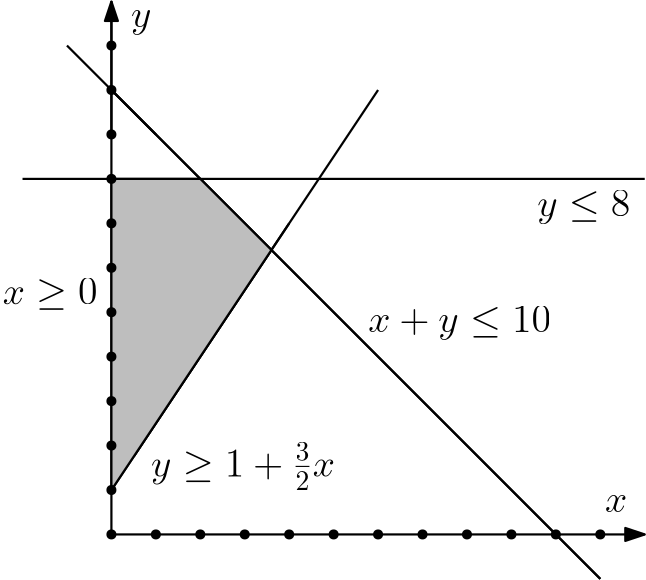 <?xml version="1.0"?>
<!DOCTYPE ipe SYSTEM "ipe.dtd">
<ipe version="70206" creator="Ipe 7.2.7">
<info created="D:20180706135231" modified="D:20180706135636"/>
<ipestyle name="basic">
<symbol name="arrow/arc(spx)">
<path stroke="sym-stroke" fill="sym-stroke" pen="sym-pen">
0 0 m
-1 0.333 l
-1 -0.333 l
h
</path>
</symbol>
<symbol name="arrow/farc(spx)">
<path stroke="sym-stroke" fill="white" pen="sym-pen">
0 0 m
-1 0.333 l
-1 -0.333 l
h
</path>
</symbol>
<symbol name="arrow/ptarc(spx)">
<path stroke="sym-stroke" fill="sym-stroke" pen="sym-pen">
0 0 m
-1 0.333 l
-0.8 0 l
-1 -0.333 l
h
</path>
</symbol>
<symbol name="arrow/fptarc(spx)">
<path stroke="sym-stroke" fill="white" pen="sym-pen">
0 0 m
-1 0.333 l
-0.8 0 l
-1 -0.333 l
h
</path>
</symbol>
<symbol name="mark/circle(sx)" transformations="translations">
<path fill="sym-stroke">
0.6 0 0 0.6 0 0 e
0.4 0 0 0.4 0 0 e
</path>
</symbol>
<symbol name="mark/disk(sx)" transformations="translations">
<path fill="sym-stroke">
0.6 0 0 0.6 0 0 e
</path>
</symbol>
<symbol name="mark/fdisk(sfx)" transformations="translations">
<group>
<path fill="sym-fill">
0.5 0 0 0.5 0 0 e
</path>
<path fill="sym-stroke" fillrule="eofill">
0.6 0 0 0.6 0 0 e
0.4 0 0 0.4 0 0 e
</path>
</group>
</symbol>
<symbol name="mark/box(sx)" transformations="translations">
<path fill="sym-stroke" fillrule="eofill">
-0.6 -0.6 m
0.6 -0.6 l
0.6 0.6 l
-0.6 0.6 l
h
-0.4 -0.4 m
0.4 -0.4 l
0.4 0.4 l
-0.4 0.4 l
h
</path>
</symbol>
<symbol name="mark/square(sx)" transformations="translations">
<path fill="sym-stroke">
-0.6 -0.6 m
0.6 -0.6 l
0.6 0.6 l
-0.6 0.6 l
h
</path>
</symbol>
<symbol name="mark/fsquare(sfx)" transformations="translations">
<group>
<path fill="sym-fill">
-0.5 -0.5 m
0.5 -0.5 l
0.5 0.5 l
-0.5 0.5 l
h
</path>
<path fill="sym-stroke" fillrule="eofill">
-0.6 -0.6 m
0.6 -0.6 l
0.6 0.6 l
-0.6 0.6 l
h
-0.4 -0.4 m
0.4 -0.4 l
0.4 0.4 l
-0.4 0.4 l
h
</path>
</group>
</symbol>
<symbol name="mark/cross(sx)" transformations="translations">
<group>
<path fill="sym-stroke">
-0.43 -0.57 m
0.57 0.43 l
0.43 0.57 l
-0.57 -0.43 l
h
</path>
<path fill="sym-stroke">
-0.43 0.57 m
0.57 -0.43 l
0.43 -0.57 l
-0.57 0.43 l
h
</path>
</group>
</symbol>
<symbol name="arrow/fnormal(spx)">
<path stroke="sym-stroke" fill="white" pen="sym-pen">
0 0 m
-1 0.333 l
-1 -0.333 l
h
</path>
</symbol>
<symbol name="arrow/pointed(spx)">
<path stroke="sym-stroke" fill="sym-stroke" pen="sym-pen">
0 0 m
-1 0.333 l
-0.8 0 l
-1 -0.333 l
h
</path>
</symbol>
<symbol name="arrow/fpointed(spx)">
<path stroke="sym-stroke" fill="white" pen="sym-pen">
0 0 m
-1 0.333 l
-0.8 0 l
-1 -0.333 l
h
</path>
</symbol>
<symbol name="arrow/linear(spx)">
<path stroke="sym-stroke" pen="sym-pen">
-1 0.333 m
0 0 l
-1 -0.333 l
</path>
</symbol>
<symbol name="arrow/fdouble(spx)">
<path stroke="sym-stroke" fill="white" pen="sym-pen">
0 0 m
-1 0.333 l
-1 -0.333 l
h
-1 0 m
-2 0.333 l
-2 -0.333 l
h
</path>
</symbol>
<symbol name="arrow/double(spx)">
<path stroke="sym-stroke" fill="sym-stroke" pen="sym-pen">
0 0 m
-1 0.333 l
-1 -0.333 l
h
-1 0 m
-2 0.333 l
-2 -0.333 l
h
</path>
</symbol>
<pen name="heavier" value="0.8"/>
<pen name="fat" value="1.2"/>
<pen name="ultrafat" value="2"/>
<symbolsize name="large" value="5"/>
<symbolsize name="small" value="2"/>
<symbolsize name="tiny" value="1.1"/>
<arrowsize name="large" value="10"/>
<arrowsize name="small" value="5"/>
<arrowsize name="tiny" value="3"/>
<color name="red" value="1 0 0"/>
<color name="green" value="0 1 0"/>
<color name="blue" value="0 0 1"/>
<color name="yellow" value="1 1 0"/>
<color name="orange" value="1 0.647 0"/>
<color name="gold" value="1 0.843 0"/>
<color name="purple" value="0.627 0.125 0.941"/>
<color name="gray" value="0.745"/>
<color name="brown" value="0.647 0.165 0.165"/>
<color name="navy" value="0 0 0.502"/>
<color name="pink" value="1 0.753 0.796"/>
<color name="seagreen" value="0.18 0.545 0.341"/>
<color name="turquoise" value="0.251 0.878 0.816"/>
<color name="violet" value="0.933 0.51 0.933"/>
<color name="darkblue" value="0 0 0.545"/>
<color name="darkcyan" value="0 0.545 0.545"/>
<color name="darkgray" value="0.663"/>
<color name="darkgreen" value="0 0.392 0"/>
<color name="darkmagenta" value="0.545 0 0.545"/>
<color name="darkorange" value="1 0.549 0"/>
<color name="darkred" value="0.545 0 0"/>
<color name="lightblue" value="0.678 0.847 0.902"/>
<color name="lightcyan" value="0.878 1 1"/>
<color name="lightgray" value="0.827"/>
<color name="lightgreen" value="0.565 0.933 0.565"/>
<color name="lightyellow" value="1 1 0.878"/>
<dashstyle name="dashed" value="[4] 0"/>
<dashstyle name="dotted" value="[1 3] 0"/>
<dashstyle name="dash dotted" value="[4 2 1 2] 0"/>
<dashstyle name="dash dot dotted" value="[4 2 1 2 1 2] 0"/>
<textsize name="large" value="\large"/>
<textsize name="Large" value="\Large"/>
<textsize name="LARGE" value="\LARGE"/>
<textsize name="huge" value="\huge"/>
<textsize name="Huge" value="\Huge"/>
<textsize name="small" value="\small"/>
<textsize name="footnote" value="\footnotesize"/>
<textsize name="tiny" value="\tiny"/>
<textstyle name="center" begin="\begin{center}" end="\end{center}"/>
<textstyle name="itemize" begin="\begin{itemize}" end="\end{itemize}"/>
<textstyle name="item" begin="\begin{itemize}\item{}" end="\end{itemize}"/>
<gridsize name="4 pts" value="4"/>
<gridsize name="8 pts (~3 mm)" value="8"/>
<gridsize name="16 pts (~6 mm)" value="16"/>
<gridsize name="32 pts (~12 mm)" value="32"/>
<gridsize name="10 pts (~3.5 mm)" value="10"/>
<gridsize name="20 pts (~7 mm)" value="20"/>
<gridsize name="14 pts (~5 mm)" value="14"/>
<gridsize name="28 pts (~10 mm)" value="28"/>
<gridsize name="56 pts (~20 mm)" value="56"/>
<anglesize name="90 deg" value="90"/>
<anglesize name="60 deg" value="60"/>
<anglesize name="45 deg" value="45"/>
<anglesize name="30 deg" value="30"/>
<anglesize name="22.5 deg" value="22.5"/>
<opacity name="10%" value="0.1"/>
<opacity name="30%" value="0.3"/>
<opacity name="50%" value="0.5"/>
<opacity name="75%" value="0.75"/>
<tiling name="falling" angle="-60" step="4" width="1"/>
<tiling name="rising" angle="30" step="4" width="1"/>
</ipestyle>
<page>
<layer name="alpha"/>
<view layers="alpha" active="alpha"/>
<path layer="alpha" stroke="black" pen="heavier" arrow="normal/normal">
192 576 m
384 576 l
</path>
<path stroke="black" pen="heavier">
192 576 m
192 768 l
</path>
<path stroke="black" pen="heavier">
192 592 m
256 688 l
</path>
<path stroke="black" pen="heavier">
192 736 m
208 720 l
</path>
<path stroke="black" pen="heavier">
192 736 m
368 560 l
</path>
<path stroke="black" pen="heavier">
368 560 m
176 752 l
</path>
<path stroke="black" pen="heavier">
200.029 604.043 m
288 736 l
</path>
<path stroke="black" pen="heavier" arrow="normal/normal">
192 718.64 m
192 767.859 l
</path>
<text matrix="1 0 0 1 -19.5777 -7.13558" transformations="translations" pos="304 656" stroke="black" type="label" width="65.823" height="9.245" depth="2.79" valign="baseline" size="Large" style="math">x + y \leq 10</text>
<text matrix="1 0 0 1 -17.7092 -139.093" transformations="translations" pos="224 736" stroke="black" type="label" width="66.172" height="12.066" depth="4.95" valign="baseline" size="Large" style="math">y \geq 1 + \frac{3}{2}x</text>
<text matrix="1 0 0 1 -14.2885 -7.93473" transformations="translations" pos="384 592" stroke="black" type="label" width="7.982" height="6.177" depth="0" valign="baseline" size="Large" style="math">x</text>
<text matrix="1 0 0 1 -8.91911 -9.3069" transformations="translations" pos="208 768" stroke="black" type="label" width="7.364" height="6.176" depth="2.79" valign="baseline" size="Large" style="math">y</text>
<path stroke="black" fill="gray" pen="heavier">
160 704 m
384 704 l
</path>
<text matrix="1 0 0 1 41.3 34.551" transformations="translations" pos="304 656" stroke="black" type="label" width="33.516" height="9.245" depth="2.79" valign="baseline" size="Large" style="math">y \leq 8</text>
<text matrix="1 0 0 1 -151.107 2.84642" transformations="translations" pos="304 656" stroke="black" type="label" width="34.134" height="9.246" depth="1.95" valign="baseline" size="Large" style="math">x \geq 0</text>
<path stroke="black" fill="gray" pen="heavier">
192 704 m
224 704 l
249.6 678.4 l
192 592 l
192 704 l
</path>
<use name="mark/disk(sx)" pos="192 752" size="normal" stroke="black"/>
<use name="mark/disk(sx)" pos="192 736" size="normal" stroke="black"/>
<use name="mark/disk(sx)" pos="192 720" size="normal" stroke="black"/>
<use name="mark/disk(sx)" pos="192 704" size="normal" stroke="black"/>
<use name="mark/disk(sx)" pos="192 688" size="normal" stroke="black"/>
<use name="mark/disk(sx)" pos="192 672" size="normal" stroke="black"/>
<use name="mark/disk(sx)" pos="192 656" size="normal" stroke="black"/>
<use name="mark/disk(sx)" pos="192 640" size="normal" stroke="black"/>
<use name="mark/disk(sx)" pos="192 624" size="normal" stroke="black"/>
<use name="mark/disk(sx)" pos="192 608" size="normal" stroke="black"/>
<use name="mark/disk(sx)" pos="192 592" size="normal" stroke="black"/>
<use name="mark/disk(sx)" pos="192 576" size="normal" stroke="black"/>
<use name="mark/disk(sx)" pos="208 576" size="normal" stroke="black"/>
<use name="mark/disk(sx)" pos="224 576" size="normal" stroke="black"/>
<use name="mark/disk(sx)" pos="240 576" size="normal" stroke="black"/>
<use name="mark/disk(sx)" pos="256 576" size="normal" stroke="black"/>
<use name="mark/disk(sx)" pos="272 576" size="normal" stroke="black"/>
<use name="mark/disk(sx)" pos="288 576" size="normal" stroke="black"/>
<use name="mark/disk(sx)" pos="304 576" size="normal" stroke="black"/>
<use name="mark/disk(sx)" pos="320 576" size="normal" stroke="black"/>
<use name="mark/disk(sx)" pos="336 576" size="normal" stroke="black"/>
<use name="mark/disk(sx)" pos="352 576" size="normal" stroke="black"/>
<use name="mark/disk(sx)" pos="368 576" size="normal" stroke="black"/>
</page>
</ipe>
